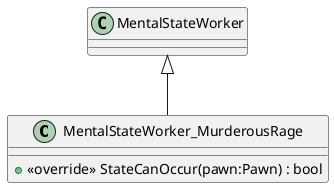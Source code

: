 @startuml
class MentalStateWorker_MurderousRage {
    + <<override>> StateCanOccur(pawn:Pawn) : bool
}
MentalStateWorker <|-- MentalStateWorker_MurderousRage
@enduml
